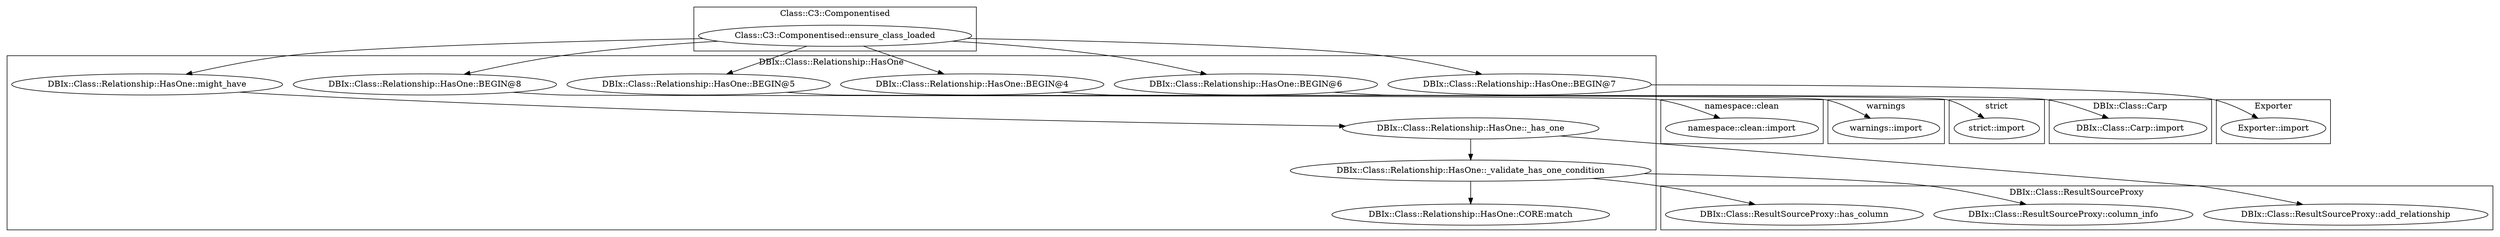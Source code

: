 digraph {
graph [overlap=false]
subgraph cluster_DBIx_Class_Carp {
	label="DBIx::Class::Carp";
	"DBIx::Class::Carp::import";
}
subgraph cluster_namespace_clean {
	label="namespace::clean";
	"namespace::clean::import";
}
subgraph cluster_DBIx_Class_ResultSourceProxy {
	label="DBIx::Class::ResultSourceProxy";
	"DBIx::Class::ResultSourceProxy::column_info";
	"DBIx::Class::ResultSourceProxy::has_column";
	"DBIx::Class::ResultSourceProxy::add_relationship";
}
subgraph cluster_Exporter {
	label="Exporter";
	"Exporter::import";
}
subgraph cluster_Class_C3_Componentised {
	label="Class::C3::Componentised";
	"Class::C3::Componentised::ensure_class_loaded";
}
subgraph cluster_warnings {
	label="warnings";
	"warnings::import";
}
subgraph cluster_strict {
	label="strict";
	"strict::import";
}
subgraph cluster_DBIx_Class_Relationship_HasOne {
	label="DBIx::Class::Relationship::HasOne";
	"DBIx::Class::Relationship::HasOne::BEGIN@8";
	"DBIx::Class::Relationship::HasOne::_validate_has_one_condition";
	"DBIx::Class::Relationship::HasOne::BEGIN@5";
	"DBIx::Class::Relationship::HasOne::BEGIN@4";
	"DBIx::Class::Relationship::HasOne::BEGIN@6";
	"DBIx::Class::Relationship::HasOne::might_have";
	"DBIx::Class::Relationship::HasOne::BEGIN@7";
	"DBIx::Class::Relationship::HasOne::CORE:match";
	"DBIx::Class::Relationship::HasOne::_has_one";
}
"Class::C3::Componentised::ensure_class_loaded" -> "DBIx::Class::Relationship::HasOne::BEGIN@5";
"DBIx::Class::Relationship::HasOne::BEGIN@7" -> "Exporter::import";
"DBIx::Class::Relationship::HasOne::_has_one" -> "DBIx::Class::ResultSourceProxy::add_relationship";
"DBIx::Class::Relationship::HasOne::_validate_has_one_condition" -> "DBIx::Class::ResultSourceProxy::column_info";
"Class::C3::Componentised::ensure_class_loaded" -> "DBIx::Class::Relationship::HasOne::BEGIN@8";
"DBIx::Class::Relationship::HasOne::BEGIN@5" -> "warnings::import";
"DBIx::Class::Relationship::HasOne::_has_one" -> "DBIx::Class::Relationship::HasOne::_validate_has_one_condition";
"Class::C3::Componentised::ensure_class_loaded" -> "DBIx::Class::Relationship::HasOne::BEGIN@6";
"DBIx::Class::Relationship::HasOne::BEGIN@8" -> "namespace::clean::import";
"DBIx::Class::Relationship::HasOne::BEGIN@4" -> "strict::import";
"Class::C3::Componentised::ensure_class_loaded" -> "DBIx::Class::Relationship::HasOne::BEGIN@7";
"DBIx::Class::Relationship::HasOne::_validate_has_one_condition" -> "DBIx::Class::Relationship::HasOne::CORE:match";
"DBIx::Class::Relationship::HasOne::BEGIN@6" -> "DBIx::Class::Carp::import";
"Class::C3::Componentised::ensure_class_loaded" -> "DBIx::Class::Relationship::HasOne::might_have";
"Class::C3::Componentised::ensure_class_loaded" -> "DBIx::Class::Relationship::HasOne::BEGIN@4";
"DBIx::Class::Relationship::HasOne::_validate_has_one_condition" -> "DBIx::Class::ResultSourceProxy::has_column";
"DBIx::Class::Relationship::HasOne::might_have" -> "DBIx::Class::Relationship::HasOne::_has_one";
}
